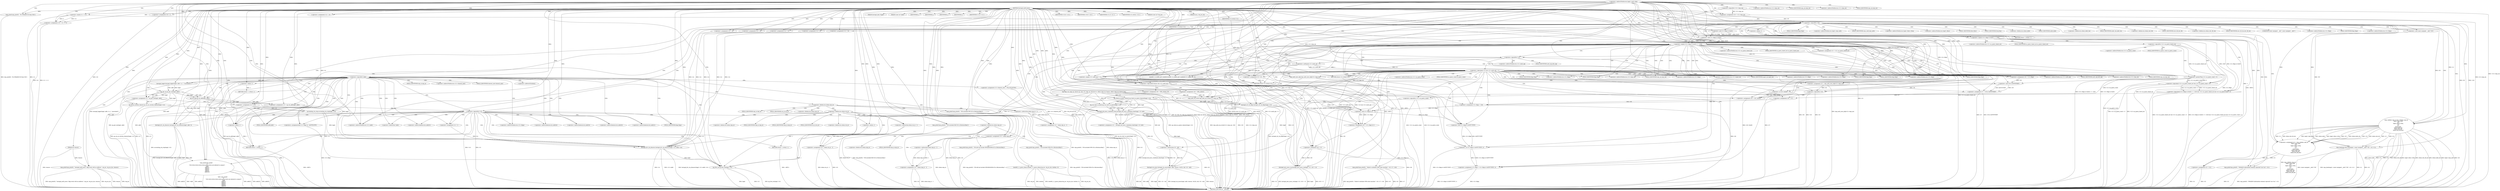 digraph hostapd_notif_assoc {  
"1000123" [label = "(METHOD,hostapd_notif_assoc)" ]
"1000612" [label = "(METHOD_RETURN,int __fastcall)" ]
"1000124" [label = "(PARAM,hostapd_data *hapd)" ]
"1000125" [label = "(PARAM,const u8 *addr)" ]
"1000126" [label = "(PARAM,const u8 *req_ies)" ]
"1000127" [label = "(PARAM,size_t req_ies_len)" ]
"1000128" [label = "(PARAM,int reassoc)" ]
"1000153" [label = "(<operator>.logicalNot,!addr)" ]
"1000156" [label = "(wpa_printf,wpa_printf(2, \"hostapd_notif_assoc: Skip event with no address\", req_ies, req_ies_len, reassoc))" ]
"1000162" [label = "(RETURN,return -1;,return -1;)" ]
"1000163" [label = "(<operator>.minus,-1)" ]
"1000165" [label = "(hostapd_logger,hostapd_logger(hapd, addr, 1u, 2, \"associated\"))" ]
"1000171" [label = "(ieee802_11_parse_elems,ieee802_11_parse_elems(req_ies, req_ies_len, &elems, 0))" ]
"1000182" [label = "(<operator>.assignment,v10 = elems.wps_ie - 2)" ]
"1000184" [label = "(<operator>.subtraction,elems.wps_ie - 2)" ]
"1000189" [label = "(IDENTIFIER,L,)" ]
"1000190" [label = "(wpa_printf,wpa_printf(2, \"STA included WPS IE in (Re)AssocReq\"))" ]
"1000199" [label = "(<operator>.assignment,v10 = elems.rsn_ie - 2)" ]
"1000201" [label = "(<operator>.subtraction,elems.rsn_ie - 2)" ]
"1000206" [label = "(IDENTIFIER,L,)" ]
"1000207" [label = "(wpa_printf,wpa_printf(2, \"STA included RSN IE in (Re)AssocReq\"))" ]
"1000212" [label = "(<operator>.assignment,v10 = elems.wpa_ie)" ]
"1000222" [label = "(<operator>.assignment,v10 = elems.wpa_ie - 2)" ]
"1000224" [label = "(<operator>.subtraction,elems.wpa_ie - 2)" ]
"1000229" [label = "(IDENTIFIER,L,)" ]
"1000230" [label = "(wpa_printf,wpa_printf(2, \"STA included WPA IE in (Re)AssocReq\"))" ]
"1000235" [label = "(IDENTIFIER,L,)" ]
"1000236" [label = "(wpa_printf,wpa_printf(2, \"STA did not include WPS/RSN/WPA IE in (Re)AssocReq\"))" ]
"1000239" [label = "(<operator>.assignment,v12 = ap_get_sta(hapd, addr))" ]
"1000241" [label = "(ap_get_sta,ap_get_sta(hapd, addr))" ]
"1000244" [label = "(<operator>.assignment,v13 = v12)" ]
"1000248" [label = "(IDENTIFIER,v12,if ( v12 ))" ]
"1000250" [label = "(ap_sta_no_session_timeout,ap_sta_no_session_timeout(hapd, v12))" ]
"1000253" [label = "(accounting_sta_stop,accounting_sta_stop(hapd, v13))" ]
"1000256" [label = "(<operator>.assignment,v13->timeout_next = STA_NULLFUNC)" ]
"1000263" [label = "(<operator>.assignment,v13 = ap_sta_add(hapd, addr))" ]
"1000265" [label = "(ap_sta_add,ap_sta_add(hapd, addr))" ]
"1000269" [label = "(<operator>.logicalNot,!v13)" ]
"1000272" [label = "(hostapd_drv_sta_disassoc,hostapd_drv_sta_disassoc(hapd, addr, 5))" ]
"1000276" [label = "(RETURN,return -1;,return -1;)" ]
"1000277" [label = "(<operator>.minus,-1)" ]
"1000279" [label = "(<operators>.assignmentAnd,v13->flags &= 0xFFFECFFF)" ]
"1000285" [label = "(wpa_printf,wpa_printf(\n      3,\n      \"STA %02x:%02x:%02x:%02x:%02x:%02x not allowed to connect\",\n      *addr,\n      addr[1],\n      addr[2],\n      addr[3],\n      addr[4],\n      addr[5]))" ]
"1000305" [label = "(<operator>.assignment,v14 = 1)" ]
"1000309" [label = "(hostapd_drv_sta_disassoc,hostapd_drv_sta_disassoc(hapd, v13->addr, v14))" ]
"1000315" [label = "(ap_free_sta,ap_free_sta(hapd, v13))" ]
"1000318" [label = "(RETURN,return -1;,return -1;)" ]
"1000319" [label = "(<operator>.minus,-1)" ]
"1000321" [label = "(ap_copy_sta_supp_op_classes,ap_copy_sta_supp_op_classes(v13, elems.supp_op_classes, elems.supp_op_classes_len))" ]
"1000337" [label = "(IDENTIFIER,v10,if ( v10 ))" ]
"1000338" [label = "(<operator>.assignment,v19 = v11 == 0)" ]
"1000340" [label = "(<operator>.equals,v11 == 0)" ]
"1000344" [label = "(<operator>.assignment,v19 = 1)" ]
"1000348" [label = "(IDENTIFIER,v19,if ( v19 ))" ]
"1000350" [label = "(wpa_printf,wpa_printf(2, \"No WPA/RSN IE from STA\"))" ]
"1000353" [label = "(<operator>.assignment,v14 = 13)" ]
"1000358" [label = "(<operator>.logicalNot,!v13->wpa_sm)" ]
"1000362" [label = "(<operator>.assignment,v20 = v13->wpa_sm)" ]
"1000368" [label = "(<operator>.logicalNot,!v20)" ]
"1000371" [label = "(wpa_printf,wpa_printf(5, \"Failed to initialize WPA state machine\", v16, v17, v18))" ]
"1000377" [label = "(RETURN,return -1;,return -1;)" ]
"1000378" [label = "(<operator>.minus,-1)" ]
"1000380" [label = "(<operator>.assignment,v21 = wpa_validate_wpa_ie(\n            hapd->wpa_auth,\n            v20,\n            hapd->iface->freq,\n            v10,\n            v11,\n            elems.mdie,\n            elems.mdie_len,\n            elems.owe_dh,\n            elems.owe_dh_len))" ]
"1000382" [label = "(wpa_validate_wpa_ie,wpa_validate_wpa_ie(\n            hapd->wpa_auth,\n            v20,\n            hapd->iface->freq,\n            v10,\n            v11,\n            elems.mdie,\n            elems.mdie_len,\n            elems.owe_dh,\n            elems.owe_dh_len))" ]
"1000406" [label = "(<operator>.assignment,v22 = v21)" ]
"1000410" [label = "(IDENTIFIER,v21,if ( v21 ))" ]
"1000412" [label = "(wpa_printf,wpa_printf(2, \"WPA/RSN information element rejected? (res %u)\", v21))" ]
"1000416" [label = "(wpa_hexdump,wpa_hexdump(2, (const unsigned __int8 *)\"IE\", v10, v11))" ]
"1000418" [label = "(<operator>.cast,(const unsigned __int8 *)\"IE\")" ]
"1000424" [label = "(IDENTIFIER,v22,switch ( v22 ))" ]
"1000427" [label = "(<operator>.assignment,v14 = 18)" ]
"1000432" [label = "(<operator>.assignment,v14 = 19)" ]
"1000437" [label = "(<operator>.assignment,v14 = 20)" ]
"1000442" [label = "(<operator>.assignment,v14 = 24)" ]
"1000447" [label = "(<operator>.assignment,v14 = 13)" ]
"1000453" [label = "(<operator>.logicalAnd,(v13->flags & 0x402) == 1026 && !v13->sa_query_timed_out && v13->sa_query_count > 0)" ]
"1000454" [label = "(<operator>.equals,(v13->flags & 0x402) == 1026)" ]
"1000455" [label = "(<operator>.and,v13->flags & 0x402)" ]
"1000461" [label = "(<operator>.logicalAnd,!v13->sa_query_timed_out && v13->sa_query_count > 0)" ]
"1000462" [label = "(<operator>.logicalNot,!v13->sa_query_timed_out)" ]
"1000466" [label = "(<operator>.greaterThan,v13->sa_query_count > 0)" ]
"1000471" [label = "(ap_check_sa_query_timeout,ap_check_sa_query_timeout(hapd, v13))" ]
"1000475" [label = "(<operator>.equals,(v13->flags & 0x402) == 1026)" ]
"1000476" [label = "(<operator>.and,v13->flags & 0x402)" ]
"1000483" [label = "(<operator>.assignment,v15 = v13->sa_query_timed_out)" ]
"1000489" [label = "(<operator>.logicalAnd,!v15 && v13->auth_alg != 2)" ]
"1000490" [label = "(<operator>.logicalNot,!v15)" ]
"1000492" [label = "(<operator>.notEquals,v13->auth_alg != 2)" ]
"1000499" [label = "(<operator>.logicalNot,!v13->sa_query_count)" ]
"1000503" [label = "(ap_sta_start_sa_query,ap_sta_start_sa_query(hapd, v13))" ]
"1000506" [label = "(<operator>.assignment,v23 = hostapd_eid_assoc_comeback_time(hapd, v13, buf))" ]
"1000508" [label = "(hostapd_eid_assoc_comeback_time,hostapd_eid_assoc_comeback_time(hapd, v13, buf))" ]
"1000512" [label = "(hostapd_sta_assoc,hostapd_sta_assoc(hapd, addr, reassoc, 0x1Eu, buf, v23 - buf))" ]
"1000518" [label = "(<operator>.subtraction,v23 - buf)" ]
"1000521" [label = "(RETURN,return v15;,return v15;)" ]
"1000522" [label = "(IDENTIFIER,v15,return v15;)" ]
"1000523" [label = "(<operator>.assignment,v25 = wpa_auth_uses_mfp(v13->wpa_sm))" ]
"1000525" [label = "(wpa_auth_uses_mfp,wpa_auth_uses_mfp(v13->wpa_sm))" ]
"1000529" [label = "(<operator>.assignment,v26 = v13->flags)" ]
"1000534" [label = "(<operator>.assignment,v27 = v26 & 0xFFFFFBFF)" ]
"1000536" [label = "(<operator>.and,v26 & 0xFFFFFBFF)" ]
"1000539" [label = "(<operator>.assignment,v28 = v26 | 0x400)" ]
"1000541" [label = "(<operator>.or,v26 | 0x400)" ]
"1000545" [label = "(<operator>.logicalNot,!v25)" ]
"1000547" [label = "(<operator>.assignment,v28 = v27)" ]
"1000550" [label = "(<operator>.assignment,v13->flags = v28)" ]
"1000555" [label = "(<operator>.assignment,v29 = v13->flags & 2)" ]
"1000557" [label = "(<operator>.and,v13->flags & 2)" ]
"1000562" [label = "(<operator>.assignment,v13->flags = v13->flags & 0xFFF7FFFF | 3)" ]
"1000566" [label = "(<operator>.or,v13->flags & 0xFFF7FFFF | 3)" ]
"1000567" [label = "(<operator>.and,v13->flags & 0xFFF7FFFF)" ]
"1000573" [label = "(hostapd_set_sta_flags,hostapd_set_sta_flags(hapd, v13))" ]
"1000577" [label = "(<operator>.logicalAnd,reassoc && v13->auth_alg == 2)" ]
"1000579" [label = "(<operator>.equals,v13->auth_alg == 2)" ]
"1000584" [label = "(<operator>.assignment,v30 = WPA_ASSOC_FT)" ]
"1000588" [label = "(<operator>.assignment,v30 = WPA_ASSOC)" ]
"1000591" [label = "(<operator>.assignment,v15 = 0)" ]
"1000594" [label = "(wpa_auth_sm_event,wpa_auth_sm_event(v13->wpa_sm, v30))" ]
"1000599" [label = "(hostapd_new_assoc_sta,hostapd_new_assoc_sta(hapd, v13, v29 != 0))" ]
"1000602" [label = "(<operator>.notEquals,v29 != 0)" ]
"1000605" [label = "(ieee802_1x_notify_port_enabled,ieee802_1x_notify_port_enabled(v13->eapol_sm, 1))" ]
"1000610" [label = "(RETURN,return v15;,return v15;)" ]
"1000611" [label = "(IDENTIFIER,v15,return v15;)" ]
"1000174" [label = "(<operator>.addressOf,&elems)" ]
"1000178" [label = "(<operator>.fieldAccess,elems.wps_ie)" ]
"1000180" [label = "(FIELD_IDENTIFIER,wps_ie,wps_ie)" ]
"1000185" [label = "(<operator>.fieldAccess,elems.wps_ie)" ]
"1000187" [label = "(FIELD_IDENTIFIER,wps_ie,wps_ie)" ]
"1000195" [label = "(<operator>.fieldAccess,elems.rsn_ie)" ]
"1000197" [label = "(FIELD_IDENTIFIER,rsn_ie,rsn_ie)" ]
"1000202" [label = "(<operator>.fieldAccess,elems.rsn_ie)" ]
"1000204" [label = "(FIELD_IDENTIFIER,rsn_ie,rsn_ie)" ]
"1000214" [label = "(<operator>.fieldAccess,elems.wpa_ie)" ]
"1000216" [label = "(FIELD_IDENTIFIER,wpa_ie,wpa_ie)" ]
"1000218" [label = "(<operator>.fieldAccess,elems.wpa_ie)" ]
"1000220" [label = "(FIELD_IDENTIFIER,wpa_ie,wpa_ie)" ]
"1000225" [label = "(<operator>.fieldAccess,elems.wpa_ie)" ]
"1000227" [label = "(FIELD_IDENTIFIER,wpa_ie,wpa_ie)" ]
"1000257" [label = "(<operator>.indirectFieldAccess,v13->timeout_next)" ]
"1000259" [label = "(FIELD_IDENTIFIER,timeout_next,timeout_next)" ]
"1000280" [label = "(<operator>.indirectFieldAccess,v13->flags)" ]
"1000282" [label = "(FIELD_IDENTIFIER,flags,flags)" ]
"1000288" [label = "(<operator>.indirection,*addr)" ]
"1000290" [label = "(<operator>.indirectIndexAccess,addr[1])" ]
"1000293" [label = "(<operator>.indirectIndexAccess,addr[2])" ]
"1000296" [label = "(<operator>.indirectIndexAccess,addr[3])" ]
"1000299" [label = "(<operator>.indirectIndexAccess,addr[4])" ]
"1000302" [label = "(<operator>.indirectIndexAccess,addr[5])" ]
"1000311" [label = "(<operator>.indirectFieldAccess,v13->addr)" ]
"1000313" [label = "(FIELD_IDENTIFIER,addr,addr)" ]
"1000330" [label = "(<operator>.indirectFieldAccess,hapd->conf->wpa)" ]
"1000359" [label = "(<operator>.indirectFieldAccess,v13->wpa_sm)" ]
"1000361" [label = "(FIELD_IDENTIFIER,wpa_sm,wpa_sm)" ]
"1000364" [label = "(<operator>.indirectFieldAccess,v13->wpa_sm)" ]
"1000366" [label = "(FIELD_IDENTIFIER,wpa_sm,wpa_sm)" ]
"1000383" [label = "(<operator>.indirectFieldAccess,hapd->wpa_auth)" ]
"1000385" [label = "(FIELD_IDENTIFIER,wpa_auth,wpa_auth)" ]
"1000387" [label = "(<operator>.indirectFieldAccess,hapd->iface->freq)" ]
"1000388" [label = "(<operator>.indirectFieldAccess,hapd->iface)" ]
"1000390" [label = "(FIELD_IDENTIFIER,iface,iface)" ]
"1000391" [label = "(FIELD_IDENTIFIER,freq,freq)" ]
"1000394" [label = "(<operator>.fieldAccess,elems.mdie)" ]
"1000396" [label = "(FIELD_IDENTIFIER,mdie,mdie)" ]
"1000397" [label = "(<operator>.fieldAccess,elems.mdie_len)" ]
"1000399" [label = "(FIELD_IDENTIFIER,mdie_len,mdie_len)" ]
"1000400" [label = "(<operator>.fieldAccess,elems.owe_dh)" ]
"1000402" [label = "(FIELD_IDENTIFIER,owe_dh,owe_dh)" ]
"1000403" [label = "(<operator>.fieldAccess,elems.owe_dh_len)" ]
"1000405" [label = "(FIELD_IDENTIFIER,owe_dh_len,owe_dh_len)" ]
"1000419" [label = "(UNKNOWN,const unsigned __int8 *,const unsigned __int8 *)" ]
"1000456" [label = "(<operator>.indirectFieldAccess,v13->flags)" ]
"1000458" [label = "(FIELD_IDENTIFIER,flags,flags)" ]
"1000463" [label = "(<operator>.indirectFieldAccess,v13->sa_query_timed_out)" ]
"1000465" [label = "(FIELD_IDENTIFIER,sa_query_timed_out,sa_query_timed_out)" ]
"1000467" [label = "(<operator>.indirectFieldAccess,v13->sa_query_count)" ]
"1000469" [label = "(FIELD_IDENTIFIER,sa_query_count,sa_query_count)" ]
"1000477" [label = "(<operator>.indirectFieldAccess,v13->flags)" ]
"1000479" [label = "(FIELD_IDENTIFIER,flags,flags)" ]
"1000485" [label = "(<operator>.indirectFieldAccess,v13->sa_query_timed_out)" ]
"1000487" [label = "(FIELD_IDENTIFIER,sa_query_timed_out,sa_query_timed_out)" ]
"1000493" [label = "(<operator>.indirectFieldAccess,v13->auth_alg)" ]
"1000495" [label = "(FIELD_IDENTIFIER,auth_alg,auth_alg)" ]
"1000500" [label = "(<operator>.indirectFieldAccess,v13->sa_query_count)" ]
"1000502" [label = "(FIELD_IDENTIFIER,sa_query_count,sa_query_count)" ]
"1000526" [label = "(<operator>.indirectFieldAccess,v13->wpa_sm)" ]
"1000528" [label = "(FIELD_IDENTIFIER,wpa_sm,wpa_sm)" ]
"1000531" [label = "(<operator>.indirectFieldAccess,v13->flags)" ]
"1000533" [label = "(FIELD_IDENTIFIER,flags,flags)" ]
"1000551" [label = "(<operator>.indirectFieldAccess,v13->flags)" ]
"1000553" [label = "(FIELD_IDENTIFIER,flags,flags)" ]
"1000558" [label = "(<operator>.indirectFieldAccess,v13->flags)" ]
"1000560" [label = "(FIELD_IDENTIFIER,flags,flags)" ]
"1000563" [label = "(<operator>.indirectFieldAccess,v13->flags)" ]
"1000565" [label = "(FIELD_IDENTIFIER,flags,flags)" ]
"1000568" [label = "(<operator>.indirectFieldAccess,v13->flags)" ]
"1000570" [label = "(FIELD_IDENTIFIER,flags,flags)" ]
"1000580" [label = "(<operator>.indirectFieldAccess,v13->auth_alg)" ]
"1000582" [label = "(FIELD_IDENTIFIER,auth_alg,auth_alg)" ]
"1000595" [label = "(<operator>.indirectFieldAccess,v13->wpa_sm)" ]
"1000597" [label = "(FIELD_IDENTIFIER,wpa_sm,wpa_sm)" ]
"1000606" [label = "(<operator>.indirectFieldAccess,v13->eapol_sm)" ]
"1000608" [label = "(FIELD_IDENTIFIER,eapol_sm,eapol_sm)" ]
  "1000610" -> "1000612"  [ label = "DDG: <RET>"] 
  "1000212" -> "1000612"  [ label = "DDG: elems.wpa_ie"] 
  "1000547" -> "1000612"  [ label = "DDG: v27"] 
  "1000256" -> "1000612"  [ label = "DDG: STA_NULLFUNC"] 
  "1000476" -> "1000612"  [ label = "DDG: v13->flags"] 
  "1000241" -> "1000612"  [ label = "DDG: addr"] 
  "1000156" -> "1000612"  [ label = "DDG: reassoc"] 
  "1000265" -> "1000612"  [ label = "DDG: addr"] 
  "1000416" -> "1000612"  [ label = "DDG: wpa_hexdump(2, (const unsigned __int8 *)\"IE\", v10, v11)"] 
  "1000512" -> "1000612"  [ label = "DDG: v23 - buf"] 
  "1000382" -> "1000612"  [ label = "DDG: elems.mdie"] 
  "1000566" -> "1000612"  [ label = "DDG: v13->flags & 0xFFF7FFFF"] 
  "1000199" -> "1000612"  [ label = "DDG: v10"] 
  "1000599" -> "1000612"  [ label = "DDG: hapd"] 
  "1000577" -> "1000612"  [ label = "DDG: reassoc"] 
  "1000315" -> "1000612"  [ label = "DDG: hapd"] 
  "1000128" -> "1000612"  [ label = "DDG: reassoc"] 
  "1000534" -> "1000612"  [ label = "DDG: v26 & 0xFFFFFBFF"] 
  "1000371" -> "1000612"  [ label = "DDG: v16"] 
  "1000406" -> "1000612"  [ label = "DDG: v22"] 
  "1000461" -> "1000612"  [ label = "DDG: !v13->sa_query_timed_out"] 
  "1000321" -> "1000612"  [ label = "DDG: v13"] 
  "1000163" -> "1000612"  [ label = "DDG: -1"] 
  "1000499" -> "1000612"  [ label = "DDG: v13->sa_query_count"] 
  "1000523" -> "1000612"  [ label = "DDG: wpa_auth_uses_mfp(v13->wpa_sm)"] 
  "1000222" -> "1000612"  [ label = "DDG: v10"] 
  "1000512" -> "1000612"  [ label = "DDG: hostapd_sta_assoc(hapd, addr, reassoc, 0x1Eu, buf, v23 - buf)"] 
  "1000319" -> "1000612"  [ label = "DDG: -1"] 
  "1000512" -> "1000612"  [ label = "DDG: reassoc"] 
  "1000599" -> "1000612"  [ label = "DDG: v29 != 0"] 
  "1000171" -> "1000612"  [ label = "DDG: &elems"] 
  "1000321" -> "1000612"  [ label = "DDG: ap_copy_sta_supp_op_classes(v13, elems.supp_op_classes, elems.supp_op_classes_len)"] 
  "1000269" -> "1000612"  [ label = "DDG: !v13"] 
  "1000263" -> "1000612"  [ label = "DDG: ap_sta_add(hapd, addr)"] 
  "1000512" -> "1000612"  [ label = "DDG: buf"] 
  "1000412" -> "1000612"  [ label = "DDG: v21"] 
  "1000182" -> "1000612"  [ label = "DDG: elems.wps_ie - 2"] 
  "1000212" -> "1000612"  [ label = "DDG: v10"] 
  "1000416" -> "1000612"  [ label = "DDG: v11"] 
  "1000594" -> "1000612"  [ label = "DDG: wpa_auth_sm_event(v13->wpa_sm, v30)"] 
  "1000605" -> "1000612"  [ label = "DDG: ieee802_1x_notify_port_enabled(v13->eapol_sm, 1)"] 
  "1000244" -> "1000612"  [ label = "DDG: v12"] 
  "1000382" -> "1000612"  [ label = "DDG: v11"] 
  "1000230" -> "1000612"  [ label = "DDG: wpa_printf(2, \"STA included WPA IE in (Re)AssocReq\")"] 
  "1000321" -> "1000612"  [ label = "DDG: elems.supp_op_classes"] 
  "1000512" -> "1000612"  [ label = "DDG: addr"] 
  "1000362" -> "1000612"  [ label = "DDG: v13->wpa_sm"] 
  "1000368" -> "1000612"  [ label = "DDG: v20"] 
  "1000382" -> "1000612"  [ label = "DDG: v10"] 
  "1000577" -> "1000612"  [ label = "DDG: reassoc && v13->auth_alg == 2"] 
  "1000577" -> "1000612"  [ label = "DDG: v13->auth_alg == 2"] 
  "1000573" -> "1000612"  [ label = "DDG: hostapd_set_sta_flags(hapd, v13)"] 
  "1000285" -> "1000612"  [ label = "DDG: addr[1]"] 
  "1000272" -> "1000612"  [ label = "DDG: addr"] 
  "1000371" -> "1000612"  [ label = "DDG: v18"] 
  "1000380" -> "1000612"  [ label = "DDG: wpa_validate_wpa_ie(\n            hapd->wpa_auth,\n            v20,\n            hapd->iface->freq,\n            v10,\n            v11,\n            elems.mdie,\n            elems.mdie_len,\n            elems.owe_dh,\n            elems.owe_dh_len)"] 
  "1000272" -> "1000612"  [ label = "DDG: hostapd_drv_sta_disassoc(hapd, addr, 5)"] 
  "1000545" -> "1000612"  [ label = "DDG: v25"] 
  "1000285" -> "1000612"  [ label = "DDG: addr[3]"] 
  "1000269" -> "1000612"  [ label = "DDG: v13"] 
  "1000153" -> "1000612"  [ label = "DDG: !addr"] 
  "1000382" -> "1000612"  [ label = "DDG: elems.owe_dh"] 
  "1000239" -> "1000612"  [ label = "DDG: ap_get_sta(hapd, addr)"] 
  "1000285" -> "1000612"  [ label = "DDG: addr[5]"] 
  "1000512" -> "1000612"  [ label = "DDG: hapd"] 
  "1000250" -> "1000612"  [ label = "DDG: ap_sta_no_session_timeout(hapd, v12)"] 
  "1000182" -> "1000612"  [ label = "DDG: v10"] 
  "1000382" -> "1000612"  [ label = "DDG: hapd->iface->freq"] 
  "1000605" -> "1000612"  [ label = "DDG: v13->eapol_sm"] 
  "1000368" -> "1000612"  [ label = "DDG: !v20"] 
  "1000340" -> "1000612"  [ label = "DDG: v11"] 
  "1000222" -> "1000612"  [ label = "DDG: elems.wpa_ie - 2"] 
  "1000344" -> "1000612"  [ label = "DDG: v19"] 
  "1000602" -> "1000612"  [ label = "DDG: v29"] 
  "1000453" -> "1000612"  [ label = "DDG: (v13->flags & 0x402) == 1026 && !v13->sa_query_timed_out && v13->sa_query_count > 0"] 
  "1000253" -> "1000612"  [ label = "DDG: accounting_sta_stop(hapd, v13)"] 
  "1000236" -> "1000612"  [ label = "DDG: wpa_printf(2, \"STA did not include WPS/RSN/WPA IE in (Re)AssocReq\")"] 
  "1000190" -> "1000612"  [ label = "DDG: wpa_printf(2, \"STA included WPS IE in (Re)AssocReq\")"] 
  "1000475" -> "1000612"  [ label = "DDG: (v13->flags & 0x402) == 1026"] 
  "1000382" -> "1000612"  [ label = "DDG: elems.owe_dh_len"] 
  "1000277" -> "1000612"  [ label = "DDG: -1"] 
  "1000506" -> "1000612"  [ label = "DDG: hostapd_eid_assoc_comeback_time(hapd, v13, buf)"] 
  "1000350" -> "1000612"  [ label = "DDG: wpa_printf(2, \"No WPA/RSN IE from STA\")"] 
  "1000599" -> "1000612"  [ label = "DDG: v13"] 
  "1000378" -> "1000612"  [ label = "DDG: -1"] 
  "1000285" -> "1000612"  [ label = "DDG: addr[2]"] 
  "1000489" -> "1000612"  [ label = "DDG: !v15"] 
  "1000184" -> "1000612"  [ label = "DDG: elems.wps_ie"] 
  "1000207" -> "1000612"  [ label = "DDG: wpa_printf(2, \"STA included RSN IE in (Re)AssocReq\")"] 
  "1000156" -> "1000612"  [ label = "DDG: req_ies"] 
  "1000285" -> "1000612"  [ label = "DDG: *addr"] 
  "1000309" -> "1000612"  [ label = "DDG: v14"] 
  "1000462" -> "1000612"  [ label = "DDG: v13->sa_query_timed_out"] 
  "1000499" -> "1000612"  [ label = "DDG: !v13->sa_query_count"] 
  "1000489" -> "1000612"  [ label = "DDG: v13->auth_alg != 2"] 
  "1000539" -> "1000612"  [ label = "DDG: v26 | 0x400"] 
  "1000250" -> "1000612"  [ label = "DDG: v12"] 
  "1000224" -> "1000612"  [ label = "DDG: elems.wpa_ie"] 
  "1000309" -> "1000612"  [ label = "DDG: v13->addr"] 
  "1000599" -> "1000612"  [ label = "DDG: hostapd_new_assoc_sta(hapd, v13, v29 != 0)"] 
  "1000503" -> "1000612"  [ label = "DDG: ap_sta_start_sa_query(hapd, v13)"] 
  "1000315" -> "1000612"  [ label = "DDG: v13"] 
  "1000534" -> "1000612"  [ label = "DDG: v27"] 
  "1000406" -> "1000612"  [ label = "DDG: v21"] 
  "1000315" -> "1000612"  [ label = "DDG: ap_free_sta(hapd, v13)"] 
  "1000256" -> "1000612"  [ label = "DDG: v13->timeout_next"] 
  "1000171" -> "1000612"  [ label = "DDG: ieee802_11_parse_elems(req_ies, req_ies_len, &elems, 0)"] 
  "1000518" -> "1000612"  [ label = "DDG: v23"] 
  "1000490" -> "1000612"  [ label = "DDG: v15"] 
  "1000562" -> "1000612"  [ label = "DDG: v13->flags"] 
  "1000279" -> "1000612"  [ label = "DDG: v13->flags"] 
  "1000156" -> "1000612"  [ label = "DDG: wpa_printf(2, \"hostapd_notif_assoc: Skip event with no address\", req_ies, req_ies_len, reassoc)"] 
  "1000475" -> "1000612"  [ label = "DDG: v13->flags & 0x402"] 
  "1000555" -> "1000612"  [ label = "DDG: v13->flags & 2"] 
  "1000591" -> "1000612"  [ label = "DDG: v15"] 
  "1000489" -> "1000612"  [ label = "DDG: !v15 && v13->auth_alg != 2"] 
  "1000199" -> "1000612"  [ label = "DDG: elems.rsn_ie - 2"] 
  "1000562" -> "1000612"  [ label = "DDG: v13->flags & 0xFFF7FFFF | 3"] 
  "1000584" -> "1000612"  [ label = "DDG: WPA_ASSOC_FT"] 
  "1000466" -> "1000612"  [ label = "DDG: v13->sa_query_count"] 
  "1000272" -> "1000612"  [ label = "DDG: hapd"] 
  "1000285" -> "1000612"  [ label = "DDG: addr[4]"] 
  "1000338" -> "1000612"  [ label = "DDG: v19"] 
  "1000588" -> "1000612"  [ label = "DDG: WPA_ASSOC"] 
  "1000371" -> "1000612"  [ label = "DDG: v17"] 
  "1000412" -> "1000612"  [ label = "DDG: wpa_printf(2, \"WPA/RSN information element rejected? (res %u)\", v21)"] 
  "1000492" -> "1000612"  [ label = "DDG: v13->auth_alg"] 
  "1000550" -> "1000612"  [ label = "DDG: v28"] 
  "1000594" -> "1000612"  [ label = "DDG: v30"] 
  "1000382" -> "1000612"  [ label = "DDG: elems.mdie_len"] 
  "1000382" -> "1000612"  [ label = "DDG: hapd->wpa_auth"] 
  "1000171" -> "1000612"  [ label = "DDG: req_ies_len"] 
  "1000545" -> "1000612"  [ label = "DDG: !v25"] 
  "1000156" -> "1000612"  [ label = "DDG: req_ies_len"] 
  "1000416" -> "1000612"  [ label = "DDG: v10"] 
  "1000338" -> "1000612"  [ label = "DDG: v11 == 0"] 
  "1000579" -> "1000612"  [ label = "DDG: v13->auth_alg"] 
  "1000309" -> "1000612"  [ label = "DDG: hostapd_drv_sta_disassoc(hapd, v13->addr, v14)"] 
  "1000461" -> "1000612"  [ label = "DDG: v13->sa_query_count > 0"] 
  "1000321" -> "1000612"  [ label = "DDG: elems.supp_op_classes_len"] 
  "1000594" -> "1000612"  [ label = "DDG: v13->wpa_sm"] 
  "1000171" -> "1000612"  [ label = "DDG: req_ies"] 
  "1000453" -> "1000612"  [ label = "DDG: !v13->sa_query_timed_out && v13->sa_query_count > 0"] 
  "1000483" -> "1000612"  [ label = "DDG: v13->sa_query_timed_out"] 
  "1000201" -> "1000612"  [ label = "DDG: elems.rsn_ie"] 
  "1000371" -> "1000612"  [ label = "DDG: wpa_printf(5, \"Failed to initialize WPA state machine\", v16, v17, v18)"] 
  "1000471" -> "1000612"  [ label = "DDG: ap_check_sa_query_timeout(hapd, v13)"] 
  "1000153" -> "1000612"  [ label = "DDG: addr"] 
  "1000541" -> "1000612"  [ label = "DDG: v26"] 
  "1000508" -> "1000612"  [ label = "DDG: v13"] 
  "1000382" -> "1000612"  [ label = "DDG: v20"] 
  "1000165" -> "1000612"  [ label = "DDG: hostapd_logger(hapd, addr, 1u, 2, \"associated\")"] 
  "1000285" -> "1000612"  [ label = "DDG: wpa_printf(\n      3,\n      \"STA %02x:%02x:%02x:%02x:%02x:%02x not allowed to connect\",\n      *addr,\n      addr[1],\n      addr[2],\n      addr[3],\n      addr[4],\n      addr[5])"] 
  "1000358" -> "1000612"  [ label = "DDG: !v13->wpa_sm"] 
  "1000416" -> "1000612"  [ label = "DDG: (const unsigned __int8 *)\"IE\""] 
  "1000377" -> "1000612"  [ label = "DDG: <RET>"] 
  "1000276" -> "1000612"  [ label = "DDG: <RET>"] 
  "1000521" -> "1000612"  [ label = "DDG: <RET>"] 
  "1000162" -> "1000612"  [ label = "DDG: <RET>"] 
  "1000318" -> "1000612"  [ label = "DDG: <RET>"] 
  "1000123" -> "1000124"  [ label = "DDG: "] 
  "1000123" -> "1000125"  [ label = "DDG: "] 
  "1000123" -> "1000126"  [ label = "DDG: "] 
  "1000123" -> "1000127"  [ label = "DDG: "] 
  "1000123" -> "1000128"  [ label = "DDG: "] 
  "1000123" -> "1000153"  [ label = "DDG: "] 
  "1000123" -> "1000156"  [ label = "DDG: "] 
  "1000128" -> "1000156"  [ label = "DDG: reassoc"] 
  "1000163" -> "1000162"  [ label = "DDG: -1"] 
  "1000123" -> "1000163"  [ label = "DDG: "] 
  "1000123" -> "1000165"  [ label = "DDG: "] 
  "1000153" -> "1000165"  [ label = "DDG: addr"] 
  "1000123" -> "1000171"  [ label = "DDG: "] 
  "1000184" -> "1000182"  [ label = "DDG: elems.wps_ie"] 
  "1000184" -> "1000182"  [ label = "DDG: 2"] 
  "1000123" -> "1000182"  [ label = "DDG: "] 
  "1000123" -> "1000184"  [ label = "DDG: "] 
  "1000123" -> "1000189"  [ label = "DDG: "] 
  "1000123" -> "1000190"  [ label = "DDG: "] 
  "1000201" -> "1000199"  [ label = "DDG: elems.rsn_ie"] 
  "1000201" -> "1000199"  [ label = "DDG: 2"] 
  "1000123" -> "1000199"  [ label = "DDG: "] 
  "1000123" -> "1000201"  [ label = "DDG: "] 
  "1000123" -> "1000206"  [ label = "DDG: "] 
  "1000123" -> "1000207"  [ label = "DDG: "] 
  "1000123" -> "1000212"  [ label = "DDG: "] 
  "1000224" -> "1000222"  [ label = "DDG: elems.wpa_ie"] 
  "1000224" -> "1000222"  [ label = "DDG: 2"] 
  "1000123" -> "1000222"  [ label = "DDG: "] 
  "1000123" -> "1000224"  [ label = "DDG: "] 
  "1000123" -> "1000229"  [ label = "DDG: "] 
  "1000123" -> "1000230"  [ label = "DDG: "] 
  "1000123" -> "1000235"  [ label = "DDG: "] 
  "1000123" -> "1000236"  [ label = "DDG: "] 
  "1000241" -> "1000239"  [ label = "DDG: hapd"] 
  "1000241" -> "1000239"  [ label = "DDG: addr"] 
  "1000123" -> "1000239"  [ label = "DDG: "] 
  "1000165" -> "1000241"  [ label = "DDG: hapd"] 
  "1000123" -> "1000241"  [ label = "DDG: "] 
  "1000165" -> "1000241"  [ label = "DDG: addr"] 
  "1000239" -> "1000244"  [ label = "DDG: v12"] 
  "1000123" -> "1000244"  [ label = "DDG: "] 
  "1000123" -> "1000248"  [ label = "DDG: "] 
  "1000241" -> "1000250"  [ label = "DDG: hapd"] 
  "1000123" -> "1000250"  [ label = "DDG: "] 
  "1000239" -> "1000250"  [ label = "DDG: v12"] 
  "1000250" -> "1000253"  [ label = "DDG: hapd"] 
  "1000123" -> "1000253"  [ label = "DDG: "] 
  "1000244" -> "1000253"  [ label = "DDG: v13"] 
  "1000123" -> "1000256"  [ label = "DDG: "] 
  "1000265" -> "1000263"  [ label = "DDG: hapd"] 
  "1000265" -> "1000263"  [ label = "DDG: addr"] 
  "1000123" -> "1000263"  [ label = "DDG: "] 
  "1000241" -> "1000265"  [ label = "DDG: hapd"] 
  "1000123" -> "1000265"  [ label = "DDG: "] 
  "1000241" -> "1000265"  [ label = "DDG: addr"] 
  "1000263" -> "1000269"  [ label = "DDG: v13"] 
  "1000123" -> "1000269"  [ label = "DDG: "] 
  "1000265" -> "1000272"  [ label = "DDG: hapd"] 
  "1000123" -> "1000272"  [ label = "DDG: "] 
  "1000265" -> "1000272"  [ label = "DDG: addr"] 
  "1000277" -> "1000276"  [ label = "DDG: -1"] 
  "1000123" -> "1000277"  [ label = "DDG: "] 
  "1000123" -> "1000279"  [ label = "DDG: "] 
  "1000123" -> "1000285"  [ label = "DDG: "] 
  "1000241" -> "1000285"  [ label = "DDG: addr"] 
  "1000265" -> "1000285"  [ label = "DDG: addr"] 
  "1000123" -> "1000305"  [ label = "DDG: "] 
  "1000265" -> "1000309"  [ label = "DDG: hapd"] 
  "1000253" -> "1000309"  [ label = "DDG: hapd"] 
  "1000123" -> "1000309"  [ label = "DDG: "] 
  "1000437" -> "1000309"  [ label = "DDG: v14"] 
  "1000305" -> "1000309"  [ label = "DDG: v14"] 
  "1000427" -> "1000309"  [ label = "DDG: v14"] 
  "1000353" -> "1000309"  [ label = "DDG: v14"] 
  "1000442" -> "1000309"  [ label = "DDG: v14"] 
  "1000432" -> "1000309"  [ label = "DDG: v14"] 
  "1000447" -> "1000309"  [ label = "DDG: v14"] 
  "1000309" -> "1000315"  [ label = "DDG: hapd"] 
  "1000123" -> "1000315"  [ label = "DDG: "] 
  "1000321" -> "1000315"  [ label = "DDG: v13"] 
  "1000269" -> "1000315"  [ label = "DDG: v13"] 
  "1000253" -> "1000315"  [ label = "DDG: v13"] 
  "1000319" -> "1000318"  [ label = "DDG: -1"] 
  "1000123" -> "1000319"  [ label = "DDG: "] 
  "1000123" -> "1000321"  [ label = "DDG: "] 
  "1000123" -> "1000337"  [ label = "DDG: "] 
  "1000340" -> "1000338"  [ label = "DDG: v11"] 
  "1000340" -> "1000338"  [ label = "DDG: 0"] 
  "1000123" -> "1000338"  [ label = "DDG: "] 
  "1000123" -> "1000340"  [ label = "DDG: "] 
  "1000123" -> "1000344"  [ label = "DDG: "] 
  "1000123" -> "1000348"  [ label = "DDG: "] 
  "1000123" -> "1000350"  [ label = "DDG: "] 
  "1000123" -> "1000353"  [ label = "DDG: "] 
  "1000358" -> "1000362"  [ label = "DDG: v13->wpa_sm"] 
  "1000123" -> "1000362"  [ label = "DDG: "] 
  "1000362" -> "1000368"  [ label = "DDG: v20"] 
  "1000123" -> "1000368"  [ label = "DDG: "] 
  "1000123" -> "1000371"  [ label = "DDG: "] 
  "1000378" -> "1000377"  [ label = "DDG: -1"] 
  "1000123" -> "1000378"  [ label = "DDG: "] 
  "1000382" -> "1000380"  [ label = "DDG: elems.mdie_len"] 
  "1000382" -> "1000380"  [ label = "DDG: v10"] 
  "1000382" -> "1000380"  [ label = "DDG: elems.owe_dh"] 
  "1000382" -> "1000380"  [ label = "DDG: v11"] 
  "1000382" -> "1000380"  [ label = "DDG: elems.owe_dh_len"] 
  "1000382" -> "1000380"  [ label = "DDG: hapd->wpa_auth"] 
  "1000382" -> "1000380"  [ label = "DDG: elems.mdie"] 
  "1000382" -> "1000380"  [ label = "DDG: hapd->iface->freq"] 
  "1000382" -> "1000380"  [ label = "DDG: v20"] 
  "1000123" -> "1000380"  [ label = "DDG: "] 
  "1000368" -> "1000382"  [ label = "DDG: v20"] 
  "1000123" -> "1000382"  [ label = "DDG: "] 
  "1000340" -> "1000382"  [ label = "DDG: v11"] 
  "1000380" -> "1000406"  [ label = "DDG: v21"] 
  "1000123" -> "1000406"  [ label = "DDG: "] 
  "1000123" -> "1000410"  [ label = "DDG: "] 
  "1000123" -> "1000412"  [ label = "DDG: "] 
  "1000380" -> "1000412"  [ label = "DDG: v21"] 
  "1000123" -> "1000416"  [ label = "DDG: "] 
  "1000418" -> "1000416"  [ label = "DDG: \"IE\""] 
  "1000123" -> "1000418"  [ label = "DDG: "] 
  "1000382" -> "1000416"  [ label = "DDG: v10"] 
  "1000382" -> "1000416"  [ label = "DDG: v11"] 
  "1000123" -> "1000424"  [ label = "DDG: "] 
  "1000123" -> "1000427"  [ label = "DDG: "] 
  "1000123" -> "1000432"  [ label = "DDG: "] 
  "1000123" -> "1000437"  [ label = "DDG: "] 
  "1000123" -> "1000442"  [ label = "DDG: "] 
  "1000123" -> "1000447"  [ label = "DDG: "] 
  "1000454" -> "1000453"  [ label = "DDG: v13->flags & 0x402"] 
  "1000454" -> "1000453"  [ label = "DDG: 1026"] 
  "1000455" -> "1000454"  [ label = "DDG: v13->flags"] 
  "1000455" -> "1000454"  [ label = "DDG: 0x402"] 
  "1000123" -> "1000455"  [ label = "DDG: "] 
  "1000123" -> "1000454"  [ label = "DDG: "] 
  "1000461" -> "1000453"  [ label = "DDG: !v13->sa_query_timed_out"] 
  "1000461" -> "1000453"  [ label = "DDG: v13->sa_query_count > 0"] 
  "1000462" -> "1000461"  [ label = "DDG: v13->sa_query_timed_out"] 
  "1000466" -> "1000461"  [ label = "DDG: v13->sa_query_count"] 
  "1000466" -> "1000461"  [ label = "DDG: 0"] 
  "1000123" -> "1000466"  [ label = "DDG: "] 
  "1000123" -> "1000471"  [ label = "DDG: "] 
  "1000321" -> "1000471"  [ label = "DDG: v13"] 
  "1000476" -> "1000475"  [ label = "DDG: v13->flags"] 
  "1000476" -> "1000475"  [ label = "DDG: 0x402"] 
  "1000455" -> "1000476"  [ label = "DDG: v13->flags"] 
  "1000123" -> "1000476"  [ label = "DDG: "] 
  "1000123" -> "1000475"  [ label = "DDG: "] 
  "1000462" -> "1000483"  [ label = "DDG: v13->sa_query_timed_out"] 
  "1000123" -> "1000483"  [ label = "DDG: "] 
  "1000490" -> "1000489"  [ label = "DDG: v15"] 
  "1000483" -> "1000490"  [ label = "DDG: v15"] 
  "1000123" -> "1000490"  [ label = "DDG: "] 
  "1000492" -> "1000489"  [ label = "DDG: v13->auth_alg"] 
  "1000492" -> "1000489"  [ label = "DDG: 2"] 
  "1000123" -> "1000492"  [ label = "DDG: "] 
  "1000466" -> "1000499"  [ label = "DDG: v13->sa_query_count"] 
  "1000471" -> "1000503"  [ label = "DDG: hapd"] 
  "1000123" -> "1000503"  [ label = "DDG: "] 
  "1000321" -> "1000503"  [ label = "DDG: v13"] 
  "1000471" -> "1000503"  [ label = "DDG: v13"] 
  "1000508" -> "1000506"  [ label = "DDG: hapd"] 
  "1000508" -> "1000506"  [ label = "DDG: v13"] 
  "1000508" -> "1000506"  [ label = "DDG: buf"] 
  "1000123" -> "1000506"  [ label = "DDG: "] 
  "1000503" -> "1000508"  [ label = "DDG: hapd"] 
  "1000471" -> "1000508"  [ label = "DDG: hapd"] 
  "1000123" -> "1000508"  [ label = "DDG: "] 
  "1000321" -> "1000508"  [ label = "DDG: v13"] 
  "1000503" -> "1000508"  [ label = "DDG: v13"] 
  "1000471" -> "1000508"  [ label = "DDG: v13"] 
  "1000508" -> "1000512"  [ label = "DDG: hapd"] 
  "1000123" -> "1000512"  [ label = "DDG: "] 
  "1000518" -> "1000512"  [ label = "DDG: buf"] 
  "1000518" -> "1000512"  [ label = "DDG: v23"] 
  "1000506" -> "1000518"  [ label = "DDG: v23"] 
  "1000123" -> "1000518"  [ label = "DDG: "] 
  "1000508" -> "1000518"  [ label = "DDG: buf"] 
  "1000522" -> "1000521"  [ label = "DDG: v15"] 
  "1000490" -> "1000521"  [ label = "DDG: v15"] 
  "1000123" -> "1000522"  [ label = "DDG: "] 
  "1000525" -> "1000523"  [ label = "DDG: v13->wpa_sm"] 
  "1000123" -> "1000523"  [ label = "DDG: "] 
  "1000358" -> "1000525"  [ label = "DDG: v13->wpa_sm"] 
  "1000476" -> "1000529"  [ label = "DDG: v13->flags"] 
  "1000123" -> "1000529"  [ label = "DDG: "] 
  "1000536" -> "1000534"  [ label = "DDG: v26"] 
  "1000536" -> "1000534"  [ label = "DDG: 0xFFFFFBFF"] 
  "1000123" -> "1000534"  [ label = "DDG: "] 
  "1000529" -> "1000536"  [ label = "DDG: v26"] 
  "1000123" -> "1000536"  [ label = "DDG: "] 
  "1000541" -> "1000539"  [ label = "DDG: v26"] 
  "1000541" -> "1000539"  [ label = "DDG: 0x400"] 
  "1000123" -> "1000539"  [ label = "DDG: "] 
  "1000536" -> "1000541"  [ label = "DDG: v26"] 
  "1000123" -> "1000541"  [ label = "DDG: "] 
  "1000523" -> "1000545"  [ label = "DDG: v25"] 
  "1000123" -> "1000545"  [ label = "DDG: "] 
  "1000534" -> "1000547"  [ label = "DDG: v27"] 
  "1000123" -> "1000547"  [ label = "DDG: "] 
  "1000547" -> "1000550"  [ label = "DDG: v28"] 
  "1000539" -> "1000550"  [ label = "DDG: v28"] 
  "1000123" -> "1000550"  [ label = "DDG: "] 
  "1000557" -> "1000555"  [ label = "DDG: v13->flags"] 
  "1000557" -> "1000555"  [ label = "DDG: 2"] 
  "1000123" -> "1000555"  [ label = "DDG: "] 
  "1000550" -> "1000557"  [ label = "DDG: v13->flags"] 
  "1000123" -> "1000557"  [ label = "DDG: "] 
  "1000566" -> "1000562"  [ label = "DDG: v13->flags & 0xFFF7FFFF"] 
  "1000566" -> "1000562"  [ label = "DDG: 3"] 
  "1000567" -> "1000566"  [ label = "DDG: v13->flags"] 
  "1000567" -> "1000566"  [ label = "DDG: 0xFFF7FFFF"] 
  "1000557" -> "1000567"  [ label = "DDG: v13->flags"] 
  "1000123" -> "1000567"  [ label = "DDG: "] 
  "1000123" -> "1000566"  [ label = "DDG: "] 
  "1000471" -> "1000573"  [ label = "DDG: hapd"] 
  "1000123" -> "1000573"  [ label = "DDG: "] 
  "1000321" -> "1000573"  [ label = "DDG: v13"] 
  "1000471" -> "1000573"  [ label = "DDG: v13"] 
  "1000123" -> "1000577"  [ label = "DDG: "] 
  "1000579" -> "1000577"  [ label = "DDG: v13->auth_alg"] 
  "1000579" -> "1000577"  [ label = "DDG: 2"] 
  "1000492" -> "1000579"  [ label = "DDG: v13->auth_alg"] 
  "1000123" -> "1000579"  [ label = "DDG: "] 
  "1000123" -> "1000584"  [ label = "DDG: "] 
  "1000123" -> "1000588"  [ label = "DDG: "] 
  "1000123" -> "1000591"  [ label = "DDG: "] 
  "1000525" -> "1000594"  [ label = "DDG: v13->wpa_sm"] 
  "1000588" -> "1000594"  [ label = "DDG: v30"] 
  "1000584" -> "1000594"  [ label = "DDG: v30"] 
  "1000123" -> "1000594"  [ label = "DDG: "] 
  "1000573" -> "1000599"  [ label = "DDG: hapd"] 
  "1000123" -> "1000599"  [ label = "DDG: "] 
  "1000573" -> "1000599"  [ label = "DDG: v13"] 
  "1000602" -> "1000599"  [ label = "DDG: v29"] 
  "1000602" -> "1000599"  [ label = "DDG: 0"] 
  "1000555" -> "1000602"  [ label = "DDG: v29"] 
  "1000123" -> "1000602"  [ label = "DDG: "] 
  "1000123" -> "1000605"  [ label = "DDG: "] 
  "1000611" -> "1000610"  [ label = "DDG: v15"] 
  "1000591" -> "1000610"  [ label = "DDG: v15"] 
  "1000123" -> "1000611"  [ label = "DDG: "] 
  "1000153" -> "1000156"  [ label = "CDG: "] 
  "1000153" -> "1000174"  [ label = "CDG: "] 
  "1000153" -> "1000171"  [ label = "CDG: "] 
  "1000153" -> "1000165"  [ label = "CDG: "] 
  "1000153" -> "1000163"  [ label = "CDG: "] 
  "1000153" -> "1000162"  [ label = "CDG: "] 
  "1000153" -> "1000180"  [ label = "CDG: "] 
  "1000153" -> "1000178"  [ label = "CDG: "] 
  "1000153" -> "1000239"  [ label = "CDG: "] 
  "1000153" -> "1000244"  [ label = "CDG: "] 
  "1000153" -> "1000241"  [ label = "CDG: "] 
  "1000153" -> "1000256"  [ label = "CDG: "] 
  "1000153" -> "1000253"  [ label = "CDG: "] 
  "1000153" -> "1000250"  [ label = "CDG: "] 
  "1000153" -> "1000269"  [ label = "CDG: "] 
  "1000153" -> "1000265"  [ label = "CDG: "] 
  "1000153" -> "1000263"  [ label = "CDG: "] 
  "1000153" -> "1000259"  [ label = "CDG: "] 
  "1000153" -> "1000257"  [ label = "CDG: "] 
  "1000153" -> "1000288"  [ label = "CDG: "] 
  "1000153" -> "1000285"  [ label = "CDG: "] 
  "1000153" -> "1000282"  [ label = "CDG: "] 
  "1000153" -> "1000280"  [ label = "CDG: "] 
  "1000153" -> "1000279"  [ label = "CDG: "] 
  "1000153" -> "1000302"  [ label = "CDG: "] 
  "1000153" -> "1000299"  [ label = "CDG: "] 
  "1000153" -> "1000296"  [ label = "CDG: "] 
  "1000153" -> "1000293"  [ label = "CDG: "] 
  "1000153" -> "1000290"  [ label = "CDG: "] 
  "1000153" -> "1000319"  [ label = "CDG: "] 
  "1000153" -> "1000318"  [ label = "CDG: "] 
  "1000153" -> "1000315"  [ label = "CDG: "] 
  "1000153" -> "1000313"  [ label = "CDG: "] 
  "1000153" -> "1000311"  [ label = "CDG: "] 
  "1000153" -> "1000309"  [ label = "CDG: "] 
  "1000153" -> "1000305"  [ label = "CDG: "] 
  "1000178" -> "1000190"  [ label = "CDG: "] 
  "1000178" -> "1000187"  [ label = "CDG: "] 
  "1000178" -> "1000185"  [ label = "CDG: "] 
  "1000178" -> "1000184"  [ label = "CDG: "] 
  "1000178" -> "1000182"  [ label = "CDG: "] 
  "1000178" -> "1000197"  [ label = "CDG: "] 
  "1000178" -> "1000195"  [ label = "CDG: "] 
  "1000195" -> "1000207"  [ label = "CDG: "] 
  "1000195" -> "1000204"  [ label = "CDG: "] 
  "1000195" -> "1000202"  [ label = "CDG: "] 
  "1000195" -> "1000201"  [ label = "CDG: "] 
  "1000195" -> "1000199"  [ label = "CDG: "] 
  "1000195" -> "1000220"  [ label = "CDG: "] 
  "1000195" -> "1000218"  [ label = "CDG: "] 
  "1000195" -> "1000216"  [ label = "CDG: "] 
  "1000195" -> "1000214"  [ label = "CDG: "] 
  "1000195" -> "1000212"  [ label = "CDG: "] 
  "1000218" -> "1000224"  [ label = "CDG: "] 
  "1000218" -> "1000222"  [ label = "CDG: "] 
  "1000218" -> "1000236"  [ label = "CDG: "] 
  "1000218" -> "1000230"  [ label = "CDG: "] 
  "1000218" -> "1000227"  [ label = "CDG: "] 
  "1000218" -> "1000225"  [ label = "CDG: "] 
  "1000269" -> "1000272"  [ label = "CDG: "] 
  "1000269" -> "1000288"  [ label = "CDG: "] 
  "1000269" -> "1000285"  [ label = "CDG: "] 
  "1000269" -> "1000282"  [ label = "CDG: "] 
  "1000269" -> "1000280"  [ label = "CDG: "] 
  "1000269" -> "1000279"  [ label = "CDG: "] 
  "1000269" -> "1000277"  [ label = "CDG: "] 
  "1000269" -> "1000276"  [ label = "CDG: "] 
  "1000269" -> "1000302"  [ label = "CDG: "] 
  "1000269" -> "1000299"  [ label = "CDG: "] 
  "1000269" -> "1000296"  [ label = "CDG: "] 
  "1000269" -> "1000293"  [ label = "CDG: "] 
  "1000269" -> "1000290"  [ label = "CDG: "] 
  "1000269" -> "1000319"  [ label = "CDG: "] 
  "1000269" -> "1000318"  [ label = "CDG: "] 
  "1000269" -> "1000315"  [ label = "CDG: "] 
  "1000269" -> "1000313"  [ label = "CDG: "] 
  "1000269" -> "1000311"  [ label = "CDG: "] 
  "1000269" -> "1000309"  [ label = "CDG: "] 
  "1000269" -> "1000305"  [ label = "CDG: "] 
  "1000330" -> "1000560"  [ label = "CDG: "] 
  "1000330" -> "1000558"  [ label = "CDG: "] 
  "1000330" -> "1000557"  [ label = "CDG: "] 
  "1000330" -> "1000555"  [ label = "CDG: "] 
  "1000330" -> "1000573"  [ label = "CDG: "] 
  "1000330" -> "1000570"  [ label = "CDG: "] 
  "1000330" -> "1000568"  [ label = "CDG: "] 
  "1000330" -> "1000567"  [ label = "CDG: "] 
  "1000330" -> "1000566"  [ label = "CDG: "] 
  "1000330" -> "1000565"  [ label = "CDG: "] 
  "1000330" -> "1000563"  [ label = "CDG: "] 
  "1000330" -> "1000562"  [ label = "CDG: "] 
  "1000330" -> "1000591"  [ label = "CDG: "] 
  "1000330" -> "1000577"  [ label = "CDG: "] 
  "1000330" -> "1000608"  [ label = "CDG: "] 
  "1000330" -> "1000606"  [ label = "CDG: "] 
  "1000330" -> "1000605"  [ label = "CDG: "] 
  "1000330" -> "1000602"  [ label = "CDG: "] 
  "1000330" -> "1000599"  [ label = "CDG: "] 
  "1000330" -> "1000597"  [ label = "CDG: "] 
  "1000330" -> "1000595"  [ label = "CDG: "] 
  "1000330" -> "1000594"  [ label = "CDG: "] 
  "1000330" -> "1000610"  [ label = "CDG: "] 
  "1000330" -> "1000582"  [ label = "CDG: "] 
  "1000330" -> "1000580"  [ label = "CDG: "] 
  "1000330" -> "1000579"  [ label = "CDG: "] 
  "1000330" -> "1000319"  [ label = "CDG: "] 
  "1000330" -> "1000318"  [ label = "CDG: "] 
  "1000330" -> "1000315"  [ label = "CDG: "] 
  "1000330" -> "1000313"  [ label = "CDG: "] 
  "1000330" -> "1000311"  [ label = "CDG: "] 
  "1000330" -> "1000309"  [ label = "CDG: "] 
  "1000330" -> "1000350"  [ label = "CDG: "] 
  "1000330" -> "1000368"  [ label = "CDG: "] 
  "1000330" -> "1000366"  [ label = "CDG: "] 
  "1000330" -> "1000364"  [ label = "CDG: "] 
  "1000330" -> "1000362"  [ label = "CDG: "] 
  "1000330" -> "1000361"  [ label = "CDG: "] 
  "1000330" -> "1000359"  [ label = "CDG: "] 
  "1000330" -> "1000358"  [ label = "CDG: "] 
  "1000330" -> "1000353"  [ label = "CDG: "] 
  "1000330" -> "1000344"  [ label = "CDG: "] 
  "1000330" -> "1000340"  [ label = "CDG: "] 
  "1000330" -> "1000338"  [ label = "CDG: "] 
  "1000368" -> "1000383"  [ label = "CDG: "] 
  "1000368" -> "1000382"  [ label = "CDG: "] 
  "1000368" -> "1000380"  [ label = "CDG: "] 
  "1000368" -> "1000378"  [ label = "CDG: "] 
  "1000368" -> "1000377"  [ label = "CDG: "] 
  "1000368" -> "1000371"  [ label = "CDG: "] 
  "1000368" -> "1000400"  [ label = "CDG: "] 
  "1000368" -> "1000399"  [ label = "CDG: "] 
  "1000368" -> "1000397"  [ label = "CDG: "] 
  "1000368" -> "1000396"  [ label = "CDG: "] 
  "1000368" -> "1000394"  [ label = "CDG: "] 
  "1000368" -> "1000391"  [ label = "CDG: "] 
  "1000368" -> "1000390"  [ label = "CDG: "] 
  "1000368" -> "1000388"  [ label = "CDG: "] 
  "1000368" -> "1000387"  [ label = "CDG: "] 
  "1000368" -> "1000385"  [ label = "CDG: "] 
  "1000368" -> "1000406"  [ label = "CDG: "] 
  "1000368" -> "1000405"  [ label = "CDG: "] 
  "1000368" -> "1000403"  [ label = "CDG: "] 
  "1000368" -> "1000402"  [ label = "CDG: "] 
  "1000368" -> "1000419"  [ label = "CDG: "] 
  "1000368" -> "1000418"  [ label = "CDG: "] 
  "1000368" -> "1000458"  [ label = "CDG: "] 
  "1000368" -> "1000456"  [ label = "CDG: "] 
  "1000368" -> "1000455"  [ label = "CDG: "] 
  "1000368" -> "1000454"  [ label = "CDG: "] 
  "1000368" -> "1000453"  [ label = "CDG: "] 
  "1000368" -> "1000479"  [ label = "CDG: "] 
  "1000368" -> "1000477"  [ label = "CDG: "] 
  "1000368" -> "1000476"  [ label = "CDG: "] 
  "1000368" -> "1000475"  [ label = "CDG: "] 
  "1000368" -> "1000319"  [ label = "CDG: "] 
  "1000368" -> "1000318"  [ label = "CDG: "] 
  "1000368" -> "1000315"  [ label = "CDG: "] 
  "1000368" -> "1000313"  [ label = "CDG: "] 
  "1000368" -> "1000311"  [ label = "CDG: "] 
  "1000368" -> "1000309"  [ label = "CDG: "] 
  "1000368" -> "1000416"  [ label = "CDG: "] 
  "1000368" -> "1000412"  [ label = "CDG: "] 
  "1000368" -> "1000432"  [ label = "CDG: "] 
  "1000368" -> "1000427"  [ label = "CDG: "] 
  "1000368" -> "1000447"  [ label = "CDG: "] 
  "1000368" -> "1000442"  [ label = "CDG: "] 
  "1000368" -> "1000437"  [ label = "CDG: "] 
  "1000453" -> "1000471"  [ label = "CDG: "] 
  "1000454" -> "1000463"  [ label = "CDG: "] 
  "1000454" -> "1000462"  [ label = "CDG: "] 
  "1000454" -> "1000461"  [ label = "CDG: "] 
  "1000454" -> "1000465"  [ label = "CDG: "] 
  "1000462" -> "1000469"  [ label = "CDG: "] 
  "1000462" -> "1000467"  [ label = "CDG: "] 
  "1000462" -> "1000466"  [ label = "CDG: "] 
  "1000475" -> "1000490"  [ label = "CDG: "] 
  "1000475" -> "1000489"  [ label = "CDG: "] 
  "1000475" -> "1000487"  [ label = "CDG: "] 
  "1000475" -> "1000485"  [ label = "CDG: "] 
  "1000475" -> "1000483"  [ label = "CDG: "] 
  "1000475" -> "1000528"  [ label = "CDG: "] 
  "1000475" -> "1000526"  [ label = "CDG: "] 
  "1000475" -> "1000525"  [ label = "CDG: "] 
  "1000475" -> "1000523"  [ label = "CDG: "] 
  "1000475" -> "1000541"  [ label = "CDG: "] 
  "1000475" -> "1000539"  [ label = "CDG: "] 
  "1000475" -> "1000536"  [ label = "CDG: "] 
  "1000475" -> "1000534"  [ label = "CDG: "] 
  "1000475" -> "1000533"  [ label = "CDG: "] 
  "1000475" -> "1000531"  [ label = "CDG: "] 
  "1000475" -> "1000529"  [ label = "CDG: "] 
  "1000475" -> "1000560"  [ label = "CDG: "] 
  "1000475" -> "1000558"  [ label = "CDG: "] 
  "1000475" -> "1000557"  [ label = "CDG: "] 
  "1000475" -> "1000555"  [ label = "CDG: "] 
  "1000475" -> "1000553"  [ label = "CDG: "] 
  "1000475" -> "1000551"  [ label = "CDG: "] 
  "1000475" -> "1000550"  [ label = "CDG: "] 
  "1000475" -> "1000545"  [ label = "CDG: "] 
  "1000475" -> "1000573"  [ label = "CDG: "] 
  "1000475" -> "1000570"  [ label = "CDG: "] 
  "1000475" -> "1000568"  [ label = "CDG: "] 
  "1000475" -> "1000567"  [ label = "CDG: "] 
  "1000475" -> "1000566"  [ label = "CDG: "] 
  "1000475" -> "1000565"  [ label = "CDG: "] 
  "1000475" -> "1000563"  [ label = "CDG: "] 
  "1000475" -> "1000562"  [ label = "CDG: "] 
  "1000475" -> "1000591"  [ label = "CDG: "] 
  "1000475" -> "1000577"  [ label = "CDG: "] 
  "1000475" -> "1000608"  [ label = "CDG: "] 
  "1000475" -> "1000606"  [ label = "CDG: "] 
  "1000475" -> "1000605"  [ label = "CDG: "] 
  "1000475" -> "1000602"  [ label = "CDG: "] 
  "1000475" -> "1000599"  [ label = "CDG: "] 
  "1000475" -> "1000597"  [ label = "CDG: "] 
  "1000475" -> "1000595"  [ label = "CDG: "] 
  "1000475" -> "1000594"  [ label = "CDG: "] 
  "1000475" -> "1000610"  [ label = "CDG: "] 
  "1000475" -> "1000582"  [ label = "CDG: "] 
  "1000475" -> "1000580"  [ label = "CDG: "] 
  "1000475" -> "1000579"  [ label = "CDG: "] 
  "1000489" -> "1000512"  [ label = "CDG: "] 
  "1000489" -> "1000508"  [ label = "CDG: "] 
  "1000489" -> "1000506"  [ label = "CDG: "] 
  "1000489" -> "1000502"  [ label = "CDG: "] 
  "1000489" -> "1000500"  [ label = "CDG: "] 
  "1000489" -> "1000499"  [ label = "CDG: "] 
  "1000489" -> "1000528"  [ label = "CDG: "] 
  "1000489" -> "1000526"  [ label = "CDG: "] 
  "1000489" -> "1000525"  [ label = "CDG: "] 
  "1000489" -> "1000523"  [ label = "CDG: "] 
  "1000489" -> "1000521"  [ label = "CDG: "] 
  "1000489" -> "1000518"  [ label = "CDG: "] 
  "1000489" -> "1000541"  [ label = "CDG: "] 
  "1000489" -> "1000539"  [ label = "CDG: "] 
  "1000489" -> "1000536"  [ label = "CDG: "] 
  "1000489" -> "1000534"  [ label = "CDG: "] 
  "1000489" -> "1000533"  [ label = "CDG: "] 
  "1000489" -> "1000531"  [ label = "CDG: "] 
  "1000489" -> "1000529"  [ label = "CDG: "] 
  "1000489" -> "1000560"  [ label = "CDG: "] 
  "1000489" -> "1000558"  [ label = "CDG: "] 
  "1000489" -> "1000557"  [ label = "CDG: "] 
  "1000489" -> "1000555"  [ label = "CDG: "] 
  "1000489" -> "1000553"  [ label = "CDG: "] 
  "1000489" -> "1000551"  [ label = "CDG: "] 
  "1000489" -> "1000550"  [ label = "CDG: "] 
  "1000489" -> "1000545"  [ label = "CDG: "] 
  "1000489" -> "1000573"  [ label = "CDG: "] 
  "1000489" -> "1000570"  [ label = "CDG: "] 
  "1000489" -> "1000568"  [ label = "CDG: "] 
  "1000489" -> "1000567"  [ label = "CDG: "] 
  "1000489" -> "1000566"  [ label = "CDG: "] 
  "1000489" -> "1000565"  [ label = "CDG: "] 
  "1000489" -> "1000563"  [ label = "CDG: "] 
  "1000489" -> "1000562"  [ label = "CDG: "] 
  "1000489" -> "1000591"  [ label = "CDG: "] 
  "1000489" -> "1000577"  [ label = "CDG: "] 
  "1000489" -> "1000608"  [ label = "CDG: "] 
  "1000489" -> "1000606"  [ label = "CDG: "] 
  "1000489" -> "1000605"  [ label = "CDG: "] 
  "1000489" -> "1000602"  [ label = "CDG: "] 
  "1000489" -> "1000599"  [ label = "CDG: "] 
  "1000489" -> "1000597"  [ label = "CDG: "] 
  "1000489" -> "1000595"  [ label = "CDG: "] 
  "1000489" -> "1000594"  [ label = "CDG: "] 
  "1000489" -> "1000610"  [ label = "CDG: "] 
  "1000489" -> "1000582"  [ label = "CDG: "] 
  "1000489" -> "1000580"  [ label = "CDG: "] 
  "1000489" -> "1000579"  [ label = "CDG: "] 
  "1000490" -> "1000495"  [ label = "CDG: "] 
  "1000490" -> "1000493"  [ label = "CDG: "] 
  "1000490" -> "1000492"  [ label = "CDG: "] 
  "1000499" -> "1000503"  [ label = "CDG: "] 
  "1000545" -> "1000547"  [ label = "CDG: "] 
  "1000577" -> "1000588"  [ label = "CDG: "] 
  "1000577" -> "1000584"  [ label = "CDG: "] 
}
